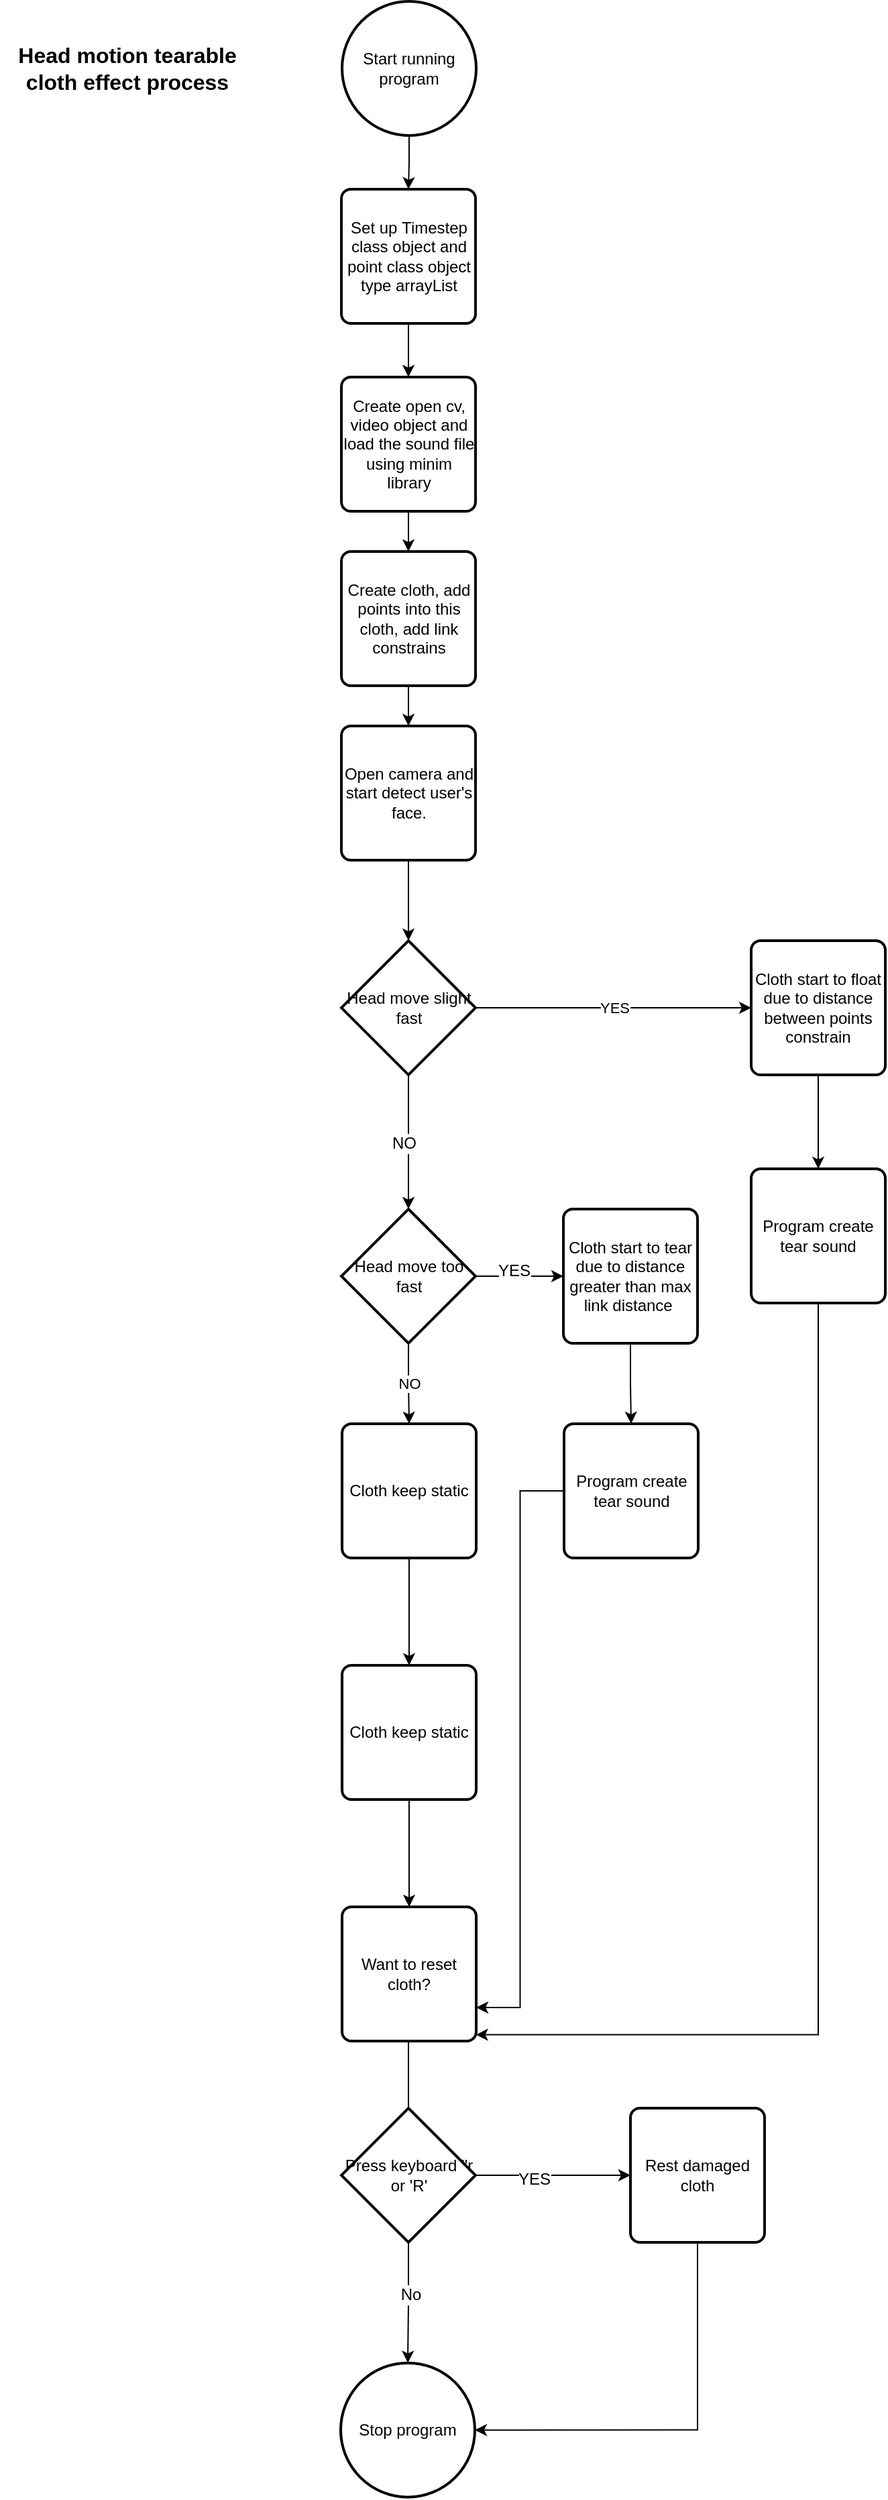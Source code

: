 <mxfile version="11.3.0" type="github" pages="1"><diagram id="rXzgPgdr7VRAkFui4KKv" name="Page-1"><mxGraphModel dx="1029" dy="600" grid="1" gridSize="10" guides="1" tooltips="1" connect="1" arrows="1" fold="1" page="1" pageScale="1" pageWidth="850" pageHeight="1100" math="0" shadow="0"><root><mxCell id="0"/><mxCell id="1" parent="0"/><mxCell id="CkiL6CR9QvfvUXzE8yy9-7" value="" style="edgeStyle=orthogonalEdgeStyle;rounded=0;orthogonalLoop=1;jettySize=auto;html=1;entryX=0.5;entryY=0;entryDx=0;entryDy=0;" edge="1" parent="1" source="CkiL6CR9QvfvUXzE8yy9-1" target="CkiL6CR9QvfvUXzE8yy9-8"><mxGeometry relative="1" as="geometry"><mxPoint x="375" y="210" as="targetPoint"/></mxGeometry></mxCell><mxCell id="CkiL6CR9QvfvUXzE8yy9-1" value="Start running program" style="strokeWidth=2;html=1;shape=mxgraph.flowchart.start_2;whiteSpace=wrap;" vertex="1" parent="1"><mxGeometry x="325" y="30" width="100" height="100" as="geometry"/></mxCell><mxCell id="CkiL6CR9QvfvUXzE8yy9-2" value="Stop program" style="strokeWidth=2;html=1;shape=mxgraph.flowchart.start_2;whiteSpace=wrap;" vertex="1" parent="1"><mxGeometry x="324" y="1789.833" width="100" height="100" as="geometry"/></mxCell><mxCell id="CkiL6CR9QvfvUXzE8yy9-3" value="&lt;b&gt;&lt;font style=&quot;font-size: 16px&quot;&gt;Head motion tearable cloth effect process&lt;/font&gt;&lt;/b&gt;" style="text;html=1;strokeColor=none;fillColor=none;align=center;verticalAlign=middle;whiteSpace=wrap;rounded=0;" vertex="1" parent="1"><mxGeometry x="70" y="70" width="190" height="20" as="geometry"/></mxCell><mxCell id="CkiL6CR9QvfvUXzE8yy9-10" value="" style="edgeStyle=orthogonalEdgeStyle;rounded=0;orthogonalLoop=1;jettySize=auto;html=1;" edge="1" parent="1" source="CkiL6CR9QvfvUXzE8yy9-8" target="CkiL6CR9QvfvUXzE8yy9-9"><mxGeometry relative="1" as="geometry"/></mxCell><mxCell id="CkiL6CR9QvfvUXzE8yy9-8" value="Set up&amp;nbsp;Timestep class object and point class object type arrayList" style="rounded=1;whiteSpace=wrap;html=1;absoluteArcSize=1;arcSize=14;strokeWidth=2;" vertex="1" parent="1"><mxGeometry x="324.5" y="170" width="100" height="100" as="geometry"/></mxCell><mxCell id="CkiL6CR9QvfvUXzE8yy9-12" value="" style="edgeStyle=orthogonalEdgeStyle;rounded=0;orthogonalLoop=1;jettySize=auto;html=1;" edge="1" parent="1" source="CkiL6CR9QvfvUXzE8yy9-9" target="CkiL6CR9QvfvUXzE8yy9-11"><mxGeometry relative="1" as="geometry"/></mxCell><mxCell id="CkiL6CR9QvfvUXzE8yy9-9" value="Create open cv, video object and load the sound file using minim library" style="rounded=1;whiteSpace=wrap;html=1;absoluteArcSize=1;arcSize=14;strokeWidth=2;" vertex="1" parent="1"><mxGeometry x="324.5" y="310" width="100" height="100" as="geometry"/></mxCell><mxCell id="CkiL6CR9QvfvUXzE8yy9-14" value="" style="edgeStyle=orthogonalEdgeStyle;rounded=0;orthogonalLoop=1;jettySize=auto;html=1;" edge="1" parent="1" source="CkiL6CR9QvfvUXzE8yy9-11" target="CkiL6CR9QvfvUXzE8yy9-13"><mxGeometry relative="1" as="geometry"/></mxCell><mxCell id="CkiL6CR9QvfvUXzE8yy9-11" value="Create cloth, add points into this cloth, add link constrains" style="rounded=1;whiteSpace=wrap;html=1;absoluteArcSize=1;arcSize=14;strokeWidth=2;" vertex="1" parent="1"><mxGeometry x="324.5" y="440" width="100" height="100" as="geometry"/></mxCell><mxCell id="CkiL6CR9QvfvUXzE8yy9-16" value="" style="edgeStyle=orthogonalEdgeStyle;rounded=0;orthogonalLoop=1;jettySize=auto;html=1;entryX=0.5;entryY=0;entryDx=0;entryDy=0;entryPerimeter=0;" edge="1" parent="1" source="CkiL6CR9QvfvUXzE8yy9-13" target="CkiL6CR9QvfvUXzE8yy9-17"><mxGeometry relative="1" as="geometry"><mxPoint x="374.5" y="750" as="targetPoint"/></mxGeometry></mxCell><mxCell id="CkiL6CR9QvfvUXzE8yy9-13" value="Open camera and start detect user's face." style="rounded=1;whiteSpace=wrap;html=1;absoluteArcSize=1;arcSize=14;strokeWidth=2;" vertex="1" parent="1"><mxGeometry x="324.5" y="570" width="100" height="100" as="geometry"/></mxCell><mxCell id="CkiL6CR9QvfvUXzE8yy9-19" value="" style="edgeStyle=orthogonalEdgeStyle;rounded=0;orthogonalLoop=1;jettySize=auto;html=1;entryX=0.5;entryY=0;entryDx=0;entryDy=0;entryPerimeter=0;" edge="1" parent="1" source="CkiL6CR9QvfvUXzE8yy9-17" target="CkiL6CR9QvfvUXzE8yy9-27"><mxGeometry relative="1" as="geometry"><mxPoint x="375" y="930.667" as="targetPoint"/></mxGeometry></mxCell><mxCell id="CkiL6CR9QvfvUXzE8yy9-24" value="NO" style="text;html=1;resizable=0;points=[];align=center;verticalAlign=middle;labelBackgroundColor=#ffffff;" vertex="1" connectable="0" parent="CkiL6CR9QvfvUXzE8yy9-19"><mxGeometry x="0.019" y="-4" relative="1" as="geometry"><mxPoint as="offset"/></mxGeometry></mxCell><mxCell id="CkiL6CR9QvfvUXzE8yy9-22" value="YES" style="edgeStyle=orthogonalEdgeStyle;rounded=0;orthogonalLoop=1;jettySize=auto;html=1;entryX=0;entryY=0.5;entryDx=0;entryDy=0;" edge="1" parent="1" source="CkiL6CR9QvfvUXzE8yy9-17" target="CkiL6CR9QvfvUXzE8yy9-23"><mxGeometry relative="1" as="geometry"><mxPoint x="505" y="810" as="targetPoint"/></mxGeometry></mxCell><mxCell id="CkiL6CR9QvfvUXzE8yy9-17" value="Head move slight fast" style="strokeWidth=2;html=1;shape=mxgraph.flowchart.decision;whiteSpace=wrap;" vertex="1" parent="1"><mxGeometry x="324.5" y="730" width="100" height="100" as="geometry"/></mxCell><mxCell id="CkiL6CR9QvfvUXzE8yy9-26" value="" style="edgeStyle=orthogonalEdgeStyle;rounded=0;orthogonalLoop=1;jettySize=auto;html=1;" edge="1" parent="1" source="CkiL6CR9QvfvUXzE8yy9-23" target="CkiL6CR9QvfvUXzE8yy9-25"><mxGeometry relative="1" as="geometry"/></mxCell><mxCell id="CkiL6CR9QvfvUXzE8yy9-23" value="Cloth start to float due to distance between points constrain" style="rounded=1;whiteSpace=wrap;html=1;absoluteArcSize=1;arcSize=14;strokeWidth=2;" vertex="1" parent="1"><mxGeometry x="630" y="730" width="100" height="100" as="geometry"/></mxCell><mxCell id="CkiL6CR9QvfvUXzE8yy9-49" style="edgeStyle=orthogonalEdgeStyle;rounded=0;orthogonalLoop=1;jettySize=auto;html=1;exitX=0.5;exitY=1;exitDx=0;exitDy=0;entryX=0.998;entryY=0.953;entryDx=0;entryDy=0;entryPerimeter=0;" edge="1" parent="1" source="CkiL6CR9QvfvUXzE8yy9-25" target="CkiL6CR9QvfvUXzE8yy9-46"><mxGeometry relative="1" as="geometry"/></mxCell><mxCell id="CkiL6CR9QvfvUXzE8yy9-25" value="Program create tear sound" style="rounded=1;whiteSpace=wrap;html=1;absoluteArcSize=1;arcSize=14;strokeWidth=2;" vertex="1" parent="1"><mxGeometry x="630" y="900" width="100" height="100" as="geometry"/></mxCell><mxCell id="CkiL6CR9QvfvUXzE8yy9-30" value="" style="edgeStyle=orthogonalEdgeStyle;rounded=0;orthogonalLoop=1;jettySize=auto;html=1;entryX=0;entryY=0.5;entryDx=0;entryDy=0;" edge="1" parent="1" source="CkiL6CR9QvfvUXzE8yy9-27" target="CkiL6CR9QvfvUXzE8yy9-31"><mxGeometry relative="1" as="geometry"><mxPoint x="504.5" y="1060" as="targetPoint"/></mxGeometry></mxCell><mxCell id="CkiL6CR9QvfvUXzE8yy9-34" value="YES" style="text;html=1;resizable=0;points=[];align=center;verticalAlign=middle;labelBackgroundColor=#ffffff;" vertex="1" connectable="0" parent="CkiL6CR9QvfvUXzE8yy9-30"><mxGeometry x="0.018" y="7" relative="1" as="geometry"><mxPoint x="-5" y="3" as="offset"/></mxGeometry></mxCell><mxCell id="CkiL6CR9QvfvUXzE8yy9-37" value="NO" style="edgeStyle=orthogonalEdgeStyle;rounded=0;orthogonalLoop=1;jettySize=auto;html=1;entryX=0.5;entryY=0;entryDx=0;entryDy=0;" edge="1" parent="1" source="CkiL6CR9QvfvUXzE8yy9-27" target="CkiL6CR9QvfvUXzE8yy9-38"><mxGeometry relative="1" as="geometry"><mxPoint x="374.5" y="1210" as="targetPoint"/></mxGeometry></mxCell><mxCell id="CkiL6CR9QvfvUXzE8yy9-27" value="Head move too fast" style="strokeWidth=2;html=1;shape=mxgraph.flowchart.decision;whiteSpace=wrap;" vertex="1" parent="1"><mxGeometry x="324.5" y="930" width="100" height="100" as="geometry"/></mxCell><mxCell id="CkiL6CR9QvfvUXzE8yy9-33" value="" style="edgeStyle=orthogonalEdgeStyle;rounded=0;orthogonalLoop=1;jettySize=auto;html=1;" edge="1" parent="1" source="CkiL6CR9QvfvUXzE8yy9-31" target="CkiL6CR9QvfvUXzE8yy9-32"><mxGeometry relative="1" as="geometry"/></mxCell><mxCell id="CkiL6CR9QvfvUXzE8yy9-31" value="Cloth start to tear due to distance greater than max link distance&amp;nbsp;" style="rounded=1;whiteSpace=wrap;html=1;absoluteArcSize=1;arcSize=14;strokeWidth=2;" vertex="1" parent="1"><mxGeometry x="490" y="930" width="100" height="100" as="geometry"/></mxCell><mxCell id="CkiL6CR9QvfvUXzE8yy9-48" style="edgeStyle=orthogonalEdgeStyle;rounded=0;orthogonalLoop=1;jettySize=auto;html=1;entryX=1;entryY=0.75;entryDx=0;entryDy=0;" edge="1" parent="1" source="CkiL6CR9QvfvUXzE8yy9-32" target="CkiL6CR9QvfvUXzE8yy9-46"><mxGeometry relative="1" as="geometry"/></mxCell><mxCell id="CkiL6CR9QvfvUXzE8yy9-32" value="&lt;span style=&quot;white-space: normal&quot;&gt;Program create tear sound&lt;/span&gt;" style="rounded=1;whiteSpace=wrap;html=1;absoluteArcSize=1;arcSize=14;strokeWidth=2;" vertex="1" parent="1"><mxGeometry x="490.5" y="1090" width="100" height="100" as="geometry"/></mxCell><mxCell id="CkiL6CR9QvfvUXzE8yy9-42" value="" style="edgeStyle=orthogonalEdgeStyle;rounded=0;orthogonalLoop=1;jettySize=auto;html=1;" edge="1" parent="1" source="CkiL6CR9QvfvUXzE8yy9-38" target="CkiL6CR9QvfvUXzE8yy9-41"><mxGeometry relative="1" as="geometry"/></mxCell><mxCell id="CkiL6CR9QvfvUXzE8yy9-38" value="&lt;span style=&quot;white-space: normal&quot;&gt;Cloth keep static&lt;/span&gt;" style="rounded=1;whiteSpace=wrap;html=1;absoluteArcSize=1;arcSize=14;strokeWidth=2;" vertex="1" parent="1"><mxGeometry x="325" y="1090" width="100" height="100" as="geometry"/></mxCell><mxCell id="CkiL6CR9QvfvUXzE8yy9-47" value="" style="edgeStyle=orthogonalEdgeStyle;rounded=0;orthogonalLoop=1;jettySize=auto;html=1;" edge="1" parent="1" source="CkiL6CR9QvfvUXzE8yy9-41" target="CkiL6CR9QvfvUXzE8yy9-46"><mxGeometry relative="1" as="geometry"/></mxCell><mxCell id="CkiL6CR9QvfvUXzE8yy9-41" value="&lt;span style=&quot;white-space: normal&quot;&gt;Cloth keep static&lt;/span&gt;" style="rounded=1;whiteSpace=wrap;html=1;absoluteArcSize=1;arcSize=14;strokeWidth=2;" vertex="1" parent="1"><mxGeometry x="325" y="1270" width="100" height="100" as="geometry"/></mxCell><mxCell id="CkiL6CR9QvfvUXzE8yy9-51" value="" style="edgeStyle=orthogonalEdgeStyle;rounded=0;orthogonalLoop=1;jettySize=auto;html=1;" edge="1" parent="1" source="CkiL6CR9QvfvUXzE8yy9-46"><mxGeometry relative="1" as="geometry"><mxPoint x="374.5" y="1670" as="targetPoint"/></mxGeometry></mxCell><mxCell id="CkiL6CR9QvfvUXzE8yy9-46" value="Want to reset cloth?" style="rounded=1;whiteSpace=wrap;html=1;absoluteArcSize=1;arcSize=14;strokeWidth=2;" vertex="1" parent="1"><mxGeometry x="325" y="1450" width="100" height="100" as="geometry"/></mxCell><mxCell id="CkiL6CR9QvfvUXzE8yy9-54" value="" style="edgeStyle=orthogonalEdgeStyle;rounded=0;orthogonalLoop=1;jettySize=auto;html=1;entryX=0;entryY=0.5;entryDx=0;entryDy=0;" edge="1" parent="1" source="CkiL6CR9QvfvUXzE8yy9-52" target="CkiL6CR9QvfvUXzE8yy9-56"><mxGeometry relative="1" as="geometry"><mxPoint x="504" y="1650" as="targetPoint"/></mxGeometry></mxCell><mxCell id="CkiL6CR9QvfvUXzE8yy9-55" value="YES" style="text;html=1;resizable=0;points=[];align=center;verticalAlign=middle;labelBackgroundColor=#ffffff;" vertex="1" connectable="0" parent="CkiL6CR9QvfvUXzE8yy9-54"><mxGeometry x="-0.258" y="-3" relative="1" as="geometry"><mxPoint as="offset"/></mxGeometry></mxCell><mxCell id="CkiL6CR9QvfvUXzE8yy9-58" value="" style="edgeStyle=orthogonalEdgeStyle;rounded=0;orthogonalLoop=1;jettySize=auto;html=1;" edge="1" parent="1" source="CkiL6CR9QvfvUXzE8yy9-52" target="CkiL6CR9QvfvUXzE8yy9-2"><mxGeometry relative="1" as="geometry"/></mxCell><mxCell id="CkiL6CR9QvfvUXzE8yy9-59" value="No" style="text;html=1;resizable=0;points=[];align=center;verticalAlign=middle;labelBackgroundColor=#ffffff;" vertex="1" connectable="0" parent="CkiL6CR9QvfvUXzE8yy9-58"><mxGeometry x="-0.154" y="1" relative="1" as="geometry"><mxPoint y="1" as="offset"/></mxGeometry></mxCell><mxCell id="CkiL6CR9QvfvUXzE8yy9-52" value="Press keyboard ''r or 'R'" style="strokeWidth=2;html=1;shape=mxgraph.flowchart.decision;whiteSpace=wrap;" vertex="1" parent="1"><mxGeometry x="324.5" y="1600" width="100" height="100" as="geometry"/></mxCell><mxCell id="CkiL6CR9QvfvUXzE8yy9-57" style="edgeStyle=orthogonalEdgeStyle;rounded=0;orthogonalLoop=1;jettySize=auto;html=1;exitX=0.5;exitY=1;exitDx=0;exitDy=0;entryX=1;entryY=0.5;entryDx=0;entryDy=0;entryPerimeter=0;" edge="1" parent="1" source="CkiL6CR9QvfvUXzE8yy9-56" target="CkiL6CR9QvfvUXzE8yy9-2"><mxGeometry relative="1" as="geometry"/></mxCell><mxCell id="CkiL6CR9QvfvUXzE8yy9-56" value="Rest damaged cloth" style="rounded=1;whiteSpace=wrap;html=1;absoluteArcSize=1;arcSize=14;strokeWidth=2;" vertex="1" parent="1"><mxGeometry x="540" y="1600" width="100" height="100" as="geometry"/></mxCell></root></mxGraphModel></diagram></mxfile>